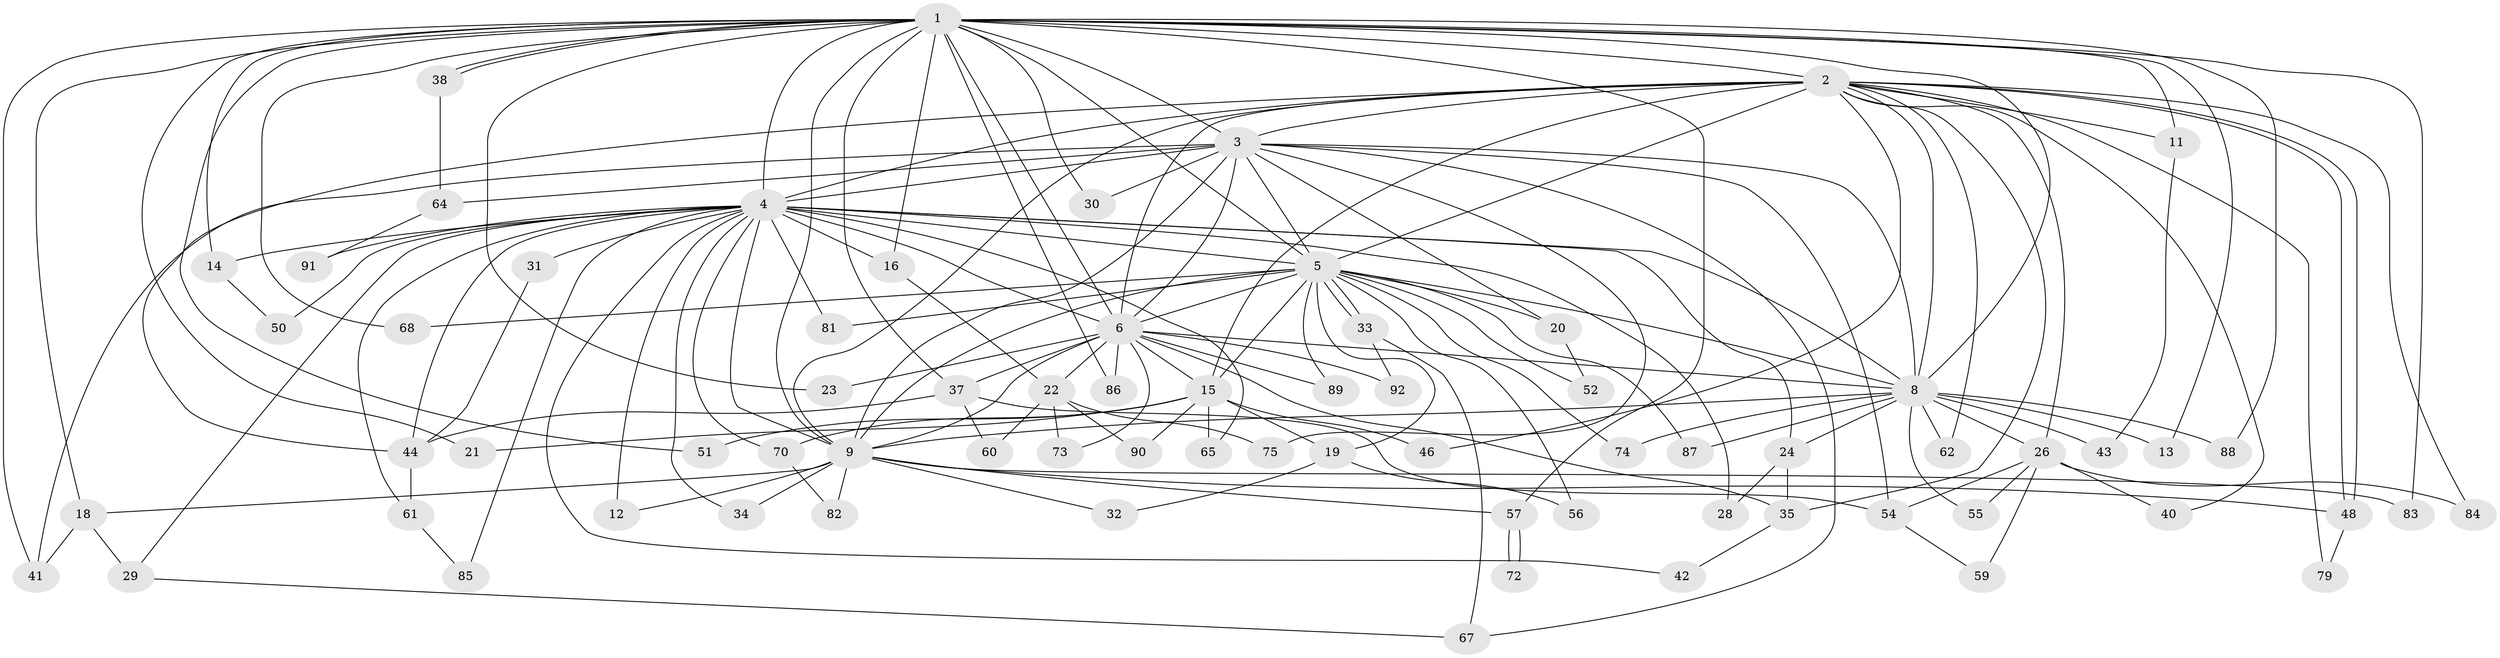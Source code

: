 // original degree distribution, {30: 0.010752688172043012, 21: 0.021505376344086023, 17: 0.010752688172043012, 22: 0.010752688172043012, 15: 0.021505376344086023, 16: 0.010752688172043012, 20: 0.010752688172043012, 18: 0.010752688172043012, 3: 0.22580645161290322, 2: 0.5268817204301075, 10: 0.010752688172043012, 4: 0.08602150537634409, 6: 0.021505376344086023, 7: 0.010752688172043012, 5: 0.010752688172043012}
// Generated by graph-tools (version 1.1) at 2025/41/03/06/25 10:41:40]
// undirected, 72 vertices, 163 edges
graph export_dot {
graph [start="1"]
  node [color=gray90,style=filled];
  1 [super="+25"];
  2 [super="+66"];
  3 [super="+71"];
  4 [super="+7"];
  5 [super="+17"];
  6 [super="+10"];
  8 [super="+27"];
  9 [super="+45"];
  11;
  12;
  13;
  14;
  15 [super="+80"];
  16;
  18;
  19;
  20;
  21;
  22 [super="+49"];
  23;
  24;
  26 [super="+39"];
  28;
  29;
  30;
  31 [super="+36"];
  32;
  33;
  34;
  35 [super="+63"];
  37 [super="+93"];
  38;
  40;
  41 [super="+77"];
  42;
  43;
  44 [super="+47"];
  46;
  48 [super="+53"];
  50;
  51;
  52;
  54 [super="+58"];
  55;
  56;
  57;
  59;
  60;
  61;
  62;
  64;
  65;
  67 [super="+78"];
  68 [super="+69"];
  70 [super="+76"];
  72;
  73;
  74;
  75;
  79;
  81;
  82;
  83;
  84;
  85;
  86;
  87;
  88;
  89;
  90;
  91;
  92;
  1 -- 2;
  1 -- 3;
  1 -- 4 [weight=2];
  1 -- 5 [weight=2];
  1 -- 6 [weight=2];
  1 -- 8 [weight=2];
  1 -- 9;
  1 -- 11;
  1 -- 13;
  1 -- 14;
  1 -- 16;
  1 -- 18;
  1 -- 21;
  1 -- 23;
  1 -- 30;
  1 -- 38;
  1 -- 38;
  1 -- 41;
  1 -- 51;
  1 -- 57;
  1 -- 68 [weight=2];
  1 -- 83;
  1 -- 86;
  1 -- 88;
  1 -- 37;
  2 -- 3;
  2 -- 4 [weight=2];
  2 -- 5;
  2 -- 6 [weight=2];
  2 -- 8;
  2 -- 9 [weight=2];
  2 -- 11;
  2 -- 15;
  2 -- 26;
  2 -- 35;
  2 -- 40;
  2 -- 46;
  2 -- 48;
  2 -- 48;
  2 -- 62;
  2 -- 79;
  2 -- 44;
  2 -- 84;
  3 -- 4 [weight=2];
  3 -- 5;
  3 -- 6 [weight=3];
  3 -- 8;
  3 -- 9;
  3 -- 20;
  3 -- 30;
  3 -- 54;
  3 -- 64;
  3 -- 75;
  3 -- 67;
  3 -- 41;
  4 -- 5 [weight=2];
  4 -- 6 [weight=4];
  4 -- 8 [weight=2];
  4 -- 9 [weight=2];
  4 -- 12;
  4 -- 24;
  4 -- 28;
  4 -- 31 [weight=3];
  4 -- 34;
  4 -- 42;
  4 -- 61;
  4 -- 65;
  4 -- 70 [weight=2];
  4 -- 85;
  4 -- 14;
  4 -- 16;
  4 -- 81;
  4 -- 50;
  4 -- 91;
  4 -- 29;
  4 -- 44;
  5 -- 6 [weight=2];
  5 -- 8 [weight=2];
  5 -- 9;
  5 -- 19;
  5 -- 20;
  5 -- 33;
  5 -- 33;
  5 -- 52;
  5 -- 68;
  5 -- 81;
  5 -- 87;
  5 -- 89;
  5 -- 56;
  5 -- 74;
  5 -- 15;
  6 -- 8 [weight=2];
  6 -- 9 [weight=2];
  6 -- 22 [weight=2];
  6 -- 23;
  6 -- 37 [weight=2];
  6 -- 86;
  6 -- 73;
  6 -- 15;
  6 -- 89;
  6 -- 92;
  6 -- 35;
  8 -- 9;
  8 -- 13;
  8 -- 24;
  8 -- 26 [weight=2];
  8 -- 43;
  8 -- 55;
  8 -- 62;
  8 -- 87;
  8 -- 88;
  8 -- 74;
  9 -- 12;
  9 -- 18;
  9 -- 32;
  9 -- 34;
  9 -- 57;
  9 -- 82;
  9 -- 83;
  9 -- 48;
  11 -- 43;
  14 -- 50;
  15 -- 19;
  15 -- 21;
  15 -- 46;
  15 -- 51;
  15 -- 65;
  15 -- 70;
  15 -- 90;
  16 -- 22;
  18 -- 29;
  18 -- 41;
  19 -- 32;
  19 -- 56;
  20 -- 52;
  22 -- 60;
  22 -- 73;
  22 -- 75;
  22 -- 90;
  24 -- 28;
  24 -- 35;
  26 -- 40;
  26 -- 84;
  26 -- 54;
  26 -- 55;
  26 -- 59;
  29 -- 67;
  31 -- 44;
  33 -- 67;
  33 -- 92;
  35 -- 42;
  37 -- 44;
  37 -- 54;
  37 -- 60;
  38 -- 64;
  44 -- 61;
  48 -- 79;
  54 -- 59;
  57 -- 72;
  57 -- 72;
  61 -- 85;
  64 -- 91;
  70 -- 82;
}
